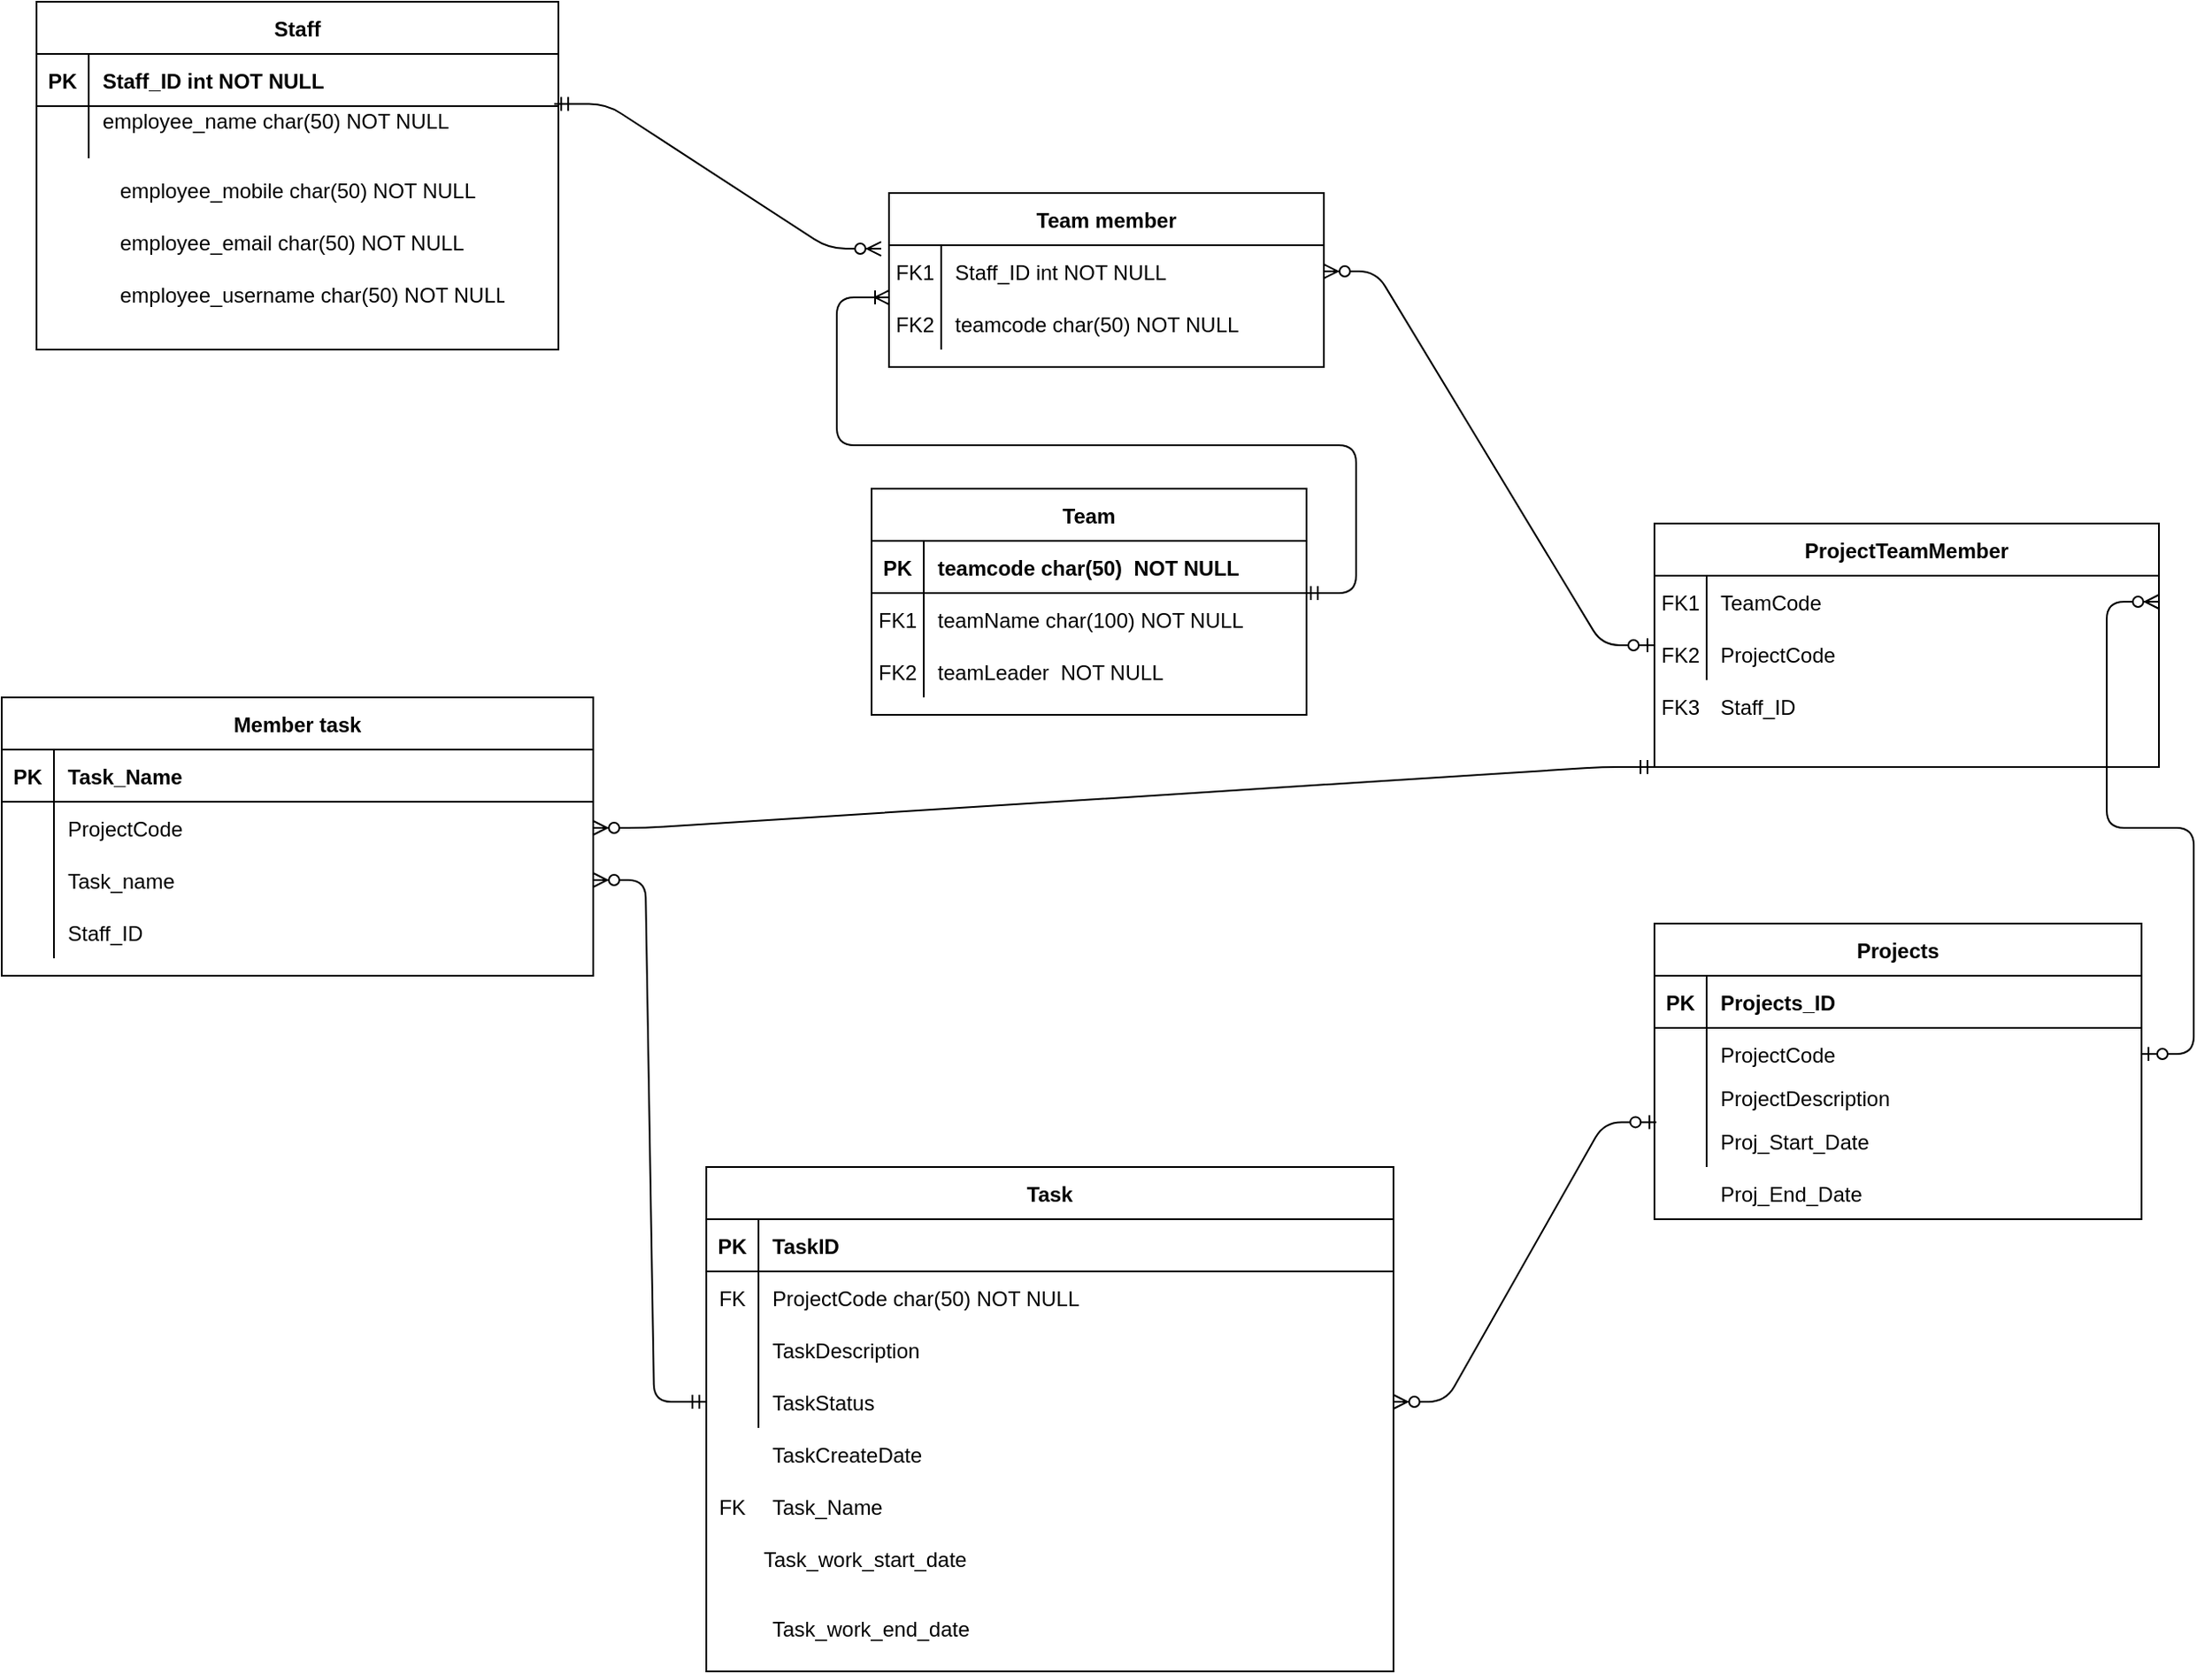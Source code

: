 <mxfile version="13.9.1" type="github">
  <diagram id="R2lEEEUBdFMjLlhIrx00" name="Page-1">
    <mxGraphModel dx="2076" dy="1160" grid="1" gridSize="10" guides="1" tooltips="1" connect="1" arrows="1" fold="1" page="1" pageScale="1" pageWidth="3300" pageHeight="4681" math="0" shadow="0" extFonts="Permanent Marker^https://fonts.googleapis.com/css?family=Permanent+Marker">
      <root>
        <mxCell id="0" />
        <mxCell id="1" parent="0" />
        <mxCell id="C-vyLk0tnHw3VtMMgP7b-2" value="Team member" style="shape=table;startSize=30;container=1;collapsible=1;childLayout=tableLayout;fixedRows=1;rowLines=0;fontStyle=1;align=center;resizeLast=1;" parent="1" vertex="1">
          <mxGeometry x="580" y="220" width="250" height="100" as="geometry" />
        </mxCell>
        <mxCell id="C-vyLk0tnHw3VtMMgP7b-6" value="" style="shape=partialRectangle;collapsible=0;dropTarget=0;pointerEvents=0;fillColor=none;points=[[0,0.5],[1,0.5]];portConstraint=eastwest;top=0;left=0;right=0;bottom=0;" parent="C-vyLk0tnHw3VtMMgP7b-2" vertex="1">
          <mxGeometry y="30" width="250" height="30" as="geometry" />
        </mxCell>
        <mxCell id="C-vyLk0tnHw3VtMMgP7b-7" value="FK1" style="shape=partialRectangle;overflow=hidden;connectable=0;fillColor=none;top=0;left=0;bottom=0;right=0;" parent="C-vyLk0tnHw3VtMMgP7b-6" vertex="1">
          <mxGeometry width="30" height="30" as="geometry" />
        </mxCell>
        <mxCell id="C-vyLk0tnHw3VtMMgP7b-8" value="Staff_ID int NOT NULL" style="shape=partialRectangle;overflow=hidden;connectable=0;fillColor=none;top=0;left=0;bottom=0;right=0;align=left;spacingLeft=6;" parent="C-vyLk0tnHw3VtMMgP7b-6" vertex="1">
          <mxGeometry x="30" width="220" height="30" as="geometry" />
        </mxCell>
        <mxCell id="C-vyLk0tnHw3VtMMgP7b-9" value="" style="shape=partialRectangle;collapsible=0;dropTarget=0;pointerEvents=0;fillColor=none;points=[[0,0.5],[1,0.5]];portConstraint=eastwest;top=0;left=0;right=0;bottom=0;" parent="C-vyLk0tnHw3VtMMgP7b-2" vertex="1">
          <mxGeometry y="60" width="250" height="30" as="geometry" />
        </mxCell>
        <mxCell id="C-vyLk0tnHw3VtMMgP7b-10" value="" style="shape=partialRectangle;overflow=hidden;connectable=0;fillColor=none;top=0;left=0;bottom=0;right=0;" parent="C-vyLk0tnHw3VtMMgP7b-9" vertex="1">
          <mxGeometry width="30" height="30" as="geometry" />
        </mxCell>
        <mxCell id="C-vyLk0tnHw3VtMMgP7b-11" value="teamcode char(50) NOT NULL" style="shape=partialRectangle;overflow=hidden;connectable=0;fillColor=none;top=0;left=0;bottom=0;right=0;align=left;spacingLeft=6;labelBorderColor=none;" parent="C-vyLk0tnHw3VtMMgP7b-9" vertex="1">
          <mxGeometry x="30" width="220" height="30" as="geometry" />
        </mxCell>
        <mxCell id="C-vyLk0tnHw3VtMMgP7b-13" value="Team" style="shape=table;startSize=30;container=1;collapsible=1;childLayout=tableLayout;fixedRows=1;rowLines=0;fontStyle=1;align=center;resizeLast=1;" parent="1" vertex="1">
          <mxGeometry x="570" y="390" width="250" height="130" as="geometry" />
        </mxCell>
        <mxCell id="C-vyLk0tnHw3VtMMgP7b-14" value="" style="shape=partialRectangle;collapsible=0;dropTarget=0;pointerEvents=0;fillColor=none;points=[[0,0.5],[1,0.5]];portConstraint=eastwest;top=0;left=0;right=0;bottom=1;" parent="C-vyLk0tnHw3VtMMgP7b-13" vertex="1">
          <mxGeometry y="30" width="250" height="30" as="geometry" />
        </mxCell>
        <mxCell id="C-vyLk0tnHw3VtMMgP7b-15" value="PK" style="shape=partialRectangle;overflow=hidden;connectable=0;fillColor=none;top=0;left=0;bottom=0;right=0;fontStyle=1;" parent="C-vyLk0tnHw3VtMMgP7b-14" vertex="1">
          <mxGeometry width="30" height="30" as="geometry" />
        </mxCell>
        <mxCell id="C-vyLk0tnHw3VtMMgP7b-16" value="teamcode char(50)  NOT NULL " style="shape=partialRectangle;overflow=hidden;connectable=0;fillColor=none;top=0;left=0;bottom=0;right=0;align=left;spacingLeft=6;fontStyle=1;" parent="C-vyLk0tnHw3VtMMgP7b-14" vertex="1">
          <mxGeometry x="30" width="220" height="30" as="geometry" />
        </mxCell>
        <mxCell id="C-vyLk0tnHw3VtMMgP7b-17" value="" style="shape=partialRectangle;collapsible=0;dropTarget=0;pointerEvents=0;fillColor=none;points=[[0,0.5],[1,0.5]];portConstraint=eastwest;top=0;left=0;right=0;bottom=0;" parent="C-vyLk0tnHw3VtMMgP7b-13" vertex="1">
          <mxGeometry y="60" width="250" height="30" as="geometry" />
        </mxCell>
        <mxCell id="C-vyLk0tnHw3VtMMgP7b-18" value="FK1" style="shape=partialRectangle;overflow=hidden;connectable=0;fillColor=none;top=0;left=0;bottom=0;right=0;" parent="C-vyLk0tnHw3VtMMgP7b-17" vertex="1">
          <mxGeometry width="30" height="30" as="geometry" />
        </mxCell>
        <mxCell id="C-vyLk0tnHw3VtMMgP7b-19" value="teamName char(100) NOT NULL" style="shape=partialRectangle;overflow=hidden;connectable=0;fillColor=none;top=0;left=0;bottom=0;right=0;align=left;spacingLeft=6;" parent="C-vyLk0tnHw3VtMMgP7b-17" vertex="1">
          <mxGeometry x="30" width="220" height="30" as="geometry" />
        </mxCell>
        <mxCell id="C-vyLk0tnHw3VtMMgP7b-20" value="" style="shape=partialRectangle;collapsible=0;dropTarget=0;pointerEvents=0;fillColor=none;points=[[0,0.5],[1,0.5]];portConstraint=eastwest;top=0;left=0;right=0;bottom=0;" parent="C-vyLk0tnHw3VtMMgP7b-13" vertex="1">
          <mxGeometry y="90" width="250" height="30" as="geometry" />
        </mxCell>
        <mxCell id="C-vyLk0tnHw3VtMMgP7b-21" value="" style="shape=partialRectangle;overflow=hidden;connectable=0;fillColor=none;top=0;left=0;bottom=0;right=0;" parent="C-vyLk0tnHw3VtMMgP7b-20" vertex="1">
          <mxGeometry width="30" height="30" as="geometry" />
        </mxCell>
        <mxCell id="C-vyLk0tnHw3VtMMgP7b-22" value="teamLeader  NOT NULL" style="shape=partialRectangle;overflow=hidden;connectable=0;fillColor=none;top=0;left=0;bottom=0;right=0;align=left;spacingLeft=6;" parent="C-vyLk0tnHw3VtMMgP7b-20" vertex="1">
          <mxGeometry x="30" width="220" height="30" as="geometry" />
        </mxCell>
        <mxCell id="C-vyLk0tnHw3VtMMgP7b-23" value="Staff" style="shape=table;startSize=30;container=1;collapsible=1;childLayout=tableLayout;fixedRows=1;rowLines=0;fontStyle=1;align=center;resizeLast=1;" parent="1" vertex="1">
          <mxGeometry x="90" y="110" width="300" height="200" as="geometry" />
        </mxCell>
        <mxCell id="C-vyLk0tnHw3VtMMgP7b-24" value="" style="shape=partialRectangle;collapsible=0;dropTarget=0;pointerEvents=0;fillColor=none;points=[[0,0.5],[1,0.5]];portConstraint=eastwest;top=0;left=0;right=0;bottom=1;" parent="C-vyLk0tnHw3VtMMgP7b-23" vertex="1">
          <mxGeometry y="30" width="300" height="30" as="geometry" />
        </mxCell>
        <mxCell id="C-vyLk0tnHw3VtMMgP7b-25" value="PK" style="shape=partialRectangle;overflow=hidden;connectable=0;fillColor=none;top=0;left=0;bottom=0;right=0;fontStyle=1;" parent="C-vyLk0tnHw3VtMMgP7b-24" vertex="1">
          <mxGeometry width="30" height="30" as="geometry" />
        </mxCell>
        <mxCell id="C-vyLk0tnHw3VtMMgP7b-26" value="Staff_ID int NOT NULL " style="shape=partialRectangle;overflow=hidden;connectable=0;fillColor=none;top=0;left=0;bottom=0;right=0;align=left;spacingLeft=6;fontStyle=1;" parent="C-vyLk0tnHw3VtMMgP7b-24" vertex="1">
          <mxGeometry x="30" width="270" height="30" as="geometry" />
        </mxCell>
        <mxCell id="C-vyLk0tnHw3VtMMgP7b-27" value="" style="shape=partialRectangle;collapsible=0;dropTarget=0;pointerEvents=0;fillColor=none;points=[[0,0.5],[1,0.5]];portConstraint=eastwest;top=0;left=0;right=0;bottom=0;" parent="C-vyLk0tnHw3VtMMgP7b-23" vertex="1">
          <mxGeometry y="60" width="300" height="30" as="geometry" />
        </mxCell>
        <mxCell id="C-vyLk0tnHw3VtMMgP7b-28" value="" style="shape=partialRectangle;overflow=hidden;connectable=0;fillColor=none;top=0;left=0;bottom=0;right=0;" parent="C-vyLk0tnHw3VtMMgP7b-27" vertex="1">
          <mxGeometry width="30" height="30" as="geometry" />
        </mxCell>
        <mxCell id="C-vyLk0tnHw3VtMMgP7b-29" value="employee_name char(50) NOT NULL&#xa;" style="shape=partialRectangle;overflow=hidden;connectable=0;fillColor=none;top=0;left=0;bottom=0;right=0;align=left;spacingLeft=6;" parent="C-vyLk0tnHw3VtMMgP7b-27" vertex="1">
          <mxGeometry x="30" width="270" height="30" as="geometry" />
        </mxCell>
        <mxCell id="kVvn0vJfCiAGfdaY_1Ys-1" value="employee_mobile char(50) NOT NULL&#xa;" style="shape=partialRectangle;overflow=hidden;connectable=0;fillColor=none;top=0;left=0;bottom=0;right=0;align=left;spacingLeft=6;" parent="1" vertex="1">
          <mxGeometry x="130" y="210" width="220" height="30" as="geometry" />
        </mxCell>
        <mxCell id="kVvn0vJfCiAGfdaY_1Ys-2" value="employee_email char(50) NOT NULL&#xa;" style="shape=partialRectangle;overflow=hidden;connectable=0;fillColor=none;top=0;left=0;bottom=0;right=0;align=left;spacingLeft=6;" parent="1" vertex="1">
          <mxGeometry x="130" y="240" width="220" height="30" as="geometry" />
        </mxCell>
        <mxCell id="kVvn0vJfCiAGfdaY_1Ys-3" value="employee_username char(50) NOT NULL&#xa;" style="shape=partialRectangle;overflow=hidden;connectable=0;fillColor=none;top=0;left=0;bottom=0;right=0;align=left;spacingLeft=6;" parent="1" vertex="1">
          <mxGeometry x="130" y="270" width="230" height="30" as="geometry" />
        </mxCell>
        <mxCell id="kVvn0vJfCiAGfdaY_1Ys-4" value="FK2" style="shape=partialRectangle;overflow=hidden;connectable=0;fillColor=none;top=0;left=0;bottom=0;right=0;" parent="1" vertex="1">
          <mxGeometry x="580" y="280" width="30" height="30" as="geometry" />
        </mxCell>
        <mxCell id="kVvn0vJfCiAGfdaY_1Ys-5" value="Task" style="shape=table;startSize=30;container=1;collapsible=1;childLayout=tableLayout;fixedRows=1;rowLines=0;fontStyle=1;align=center;resizeLast=1;" parent="1" vertex="1">
          <mxGeometry x="475" y="780" width="395" height="290" as="geometry" />
        </mxCell>
        <mxCell id="kVvn0vJfCiAGfdaY_1Ys-6" value="" style="shape=partialRectangle;collapsible=0;dropTarget=0;pointerEvents=0;fillColor=none;top=0;left=0;bottom=1;right=0;points=[[0,0.5],[1,0.5]];portConstraint=eastwest;" parent="kVvn0vJfCiAGfdaY_1Ys-5" vertex="1">
          <mxGeometry y="30" width="395" height="30" as="geometry" />
        </mxCell>
        <mxCell id="kVvn0vJfCiAGfdaY_1Ys-7" value="PK" style="shape=partialRectangle;connectable=0;fillColor=none;top=0;left=0;bottom=0;right=0;fontStyle=1;overflow=hidden;" parent="kVvn0vJfCiAGfdaY_1Ys-6" vertex="1">
          <mxGeometry width="30" height="30" as="geometry" />
        </mxCell>
        <mxCell id="kVvn0vJfCiAGfdaY_1Ys-8" value="TaskID" style="shape=partialRectangle;connectable=0;fillColor=none;top=0;left=0;bottom=0;right=0;align=left;spacingLeft=6;fontStyle=1;overflow=hidden;" parent="kVvn0vJfCiAGfdaY_1Ys-6" vertex="1">
          <mxGeometry x="30" width="365" height="30" as="geometry" />
        </mxCell>
        <mxCell id="kVvn0vJfCiAGfdaY_1Ys-9" value="" style="shape=partialRectangle;collapsible=0;dropTarget=0;pointerEvents=0;fillColor=none;top=0;left=0;bottom=0;right=0;points=[[0,0.5],[1,0.5]];portConstraint=eastwest;" parent="kVvn0vJfCiAGfdaY_1Ys-5" vertex="1">
          <mxGeometry y="60" width="395" height="30" as="geometry" />
        </mxCell>
        <mxCell id="kVvn0vJfCiAGfdaY_1Ys-10" value="" style="shape=partialRectangle;connectable=0;fillColor=none;top=0;left=0;bottom=0;right=0;editable=1;overflow=hidden;" parent="kVvn0vJfCiAGfdaY_1Ys-9" vertex="1">
          <mxGeometry width="30" height="30" as="geometry" />
        </mxCell>
        <mxCell id="kVvn0vJfCiAGfdaY_1Ys-11" value="ProjectCode char(50) NOT NULL " style="shape=partialRectangle;connectable=0;fillColor=none;top=0;left=0;bottom=0;right=0;align=left;spacingLeft=6;overflow=hidden;" parent="kVvn0vJfCiAGfdaY_1Ys-9" vertex="1">
          <mxGeometry x="30" width="365" height="30" as="geometry" />
        </mxCell>
        <mxCell id="kVvn0vJfCiAGfdaY_1Ys-12" value="" style="shape=partialRectangle;collapsible=0;dropTarget=0;pointerEvents=0;fillColor=none;top=0;left=0;bottom=0;right=0;points=[[0,0.5],[1,0.5]];portConstraint=eastwest;" parent="kVvn0vJfCiAGfdaY_1Ys-5" vertex="1">
          <mxGeometry y="90" width="395" height="30" as="geometry" />
        </mxCell>
        <mxCell id="kVvn0vJfCiAGfdaY_1Ys-13" value="" style="shape=partialRectangle;connectable=0;fillColor=none;top=0;left=0;bottom=0;right=0;editable=1;overflow=hidden;" parent="kVvn0vJfCiAGfdaY_1Ys-12" vertex="1">
          <mxGeometry width="30" height="30" as="geometry" />
        </mxCell>
        <mxCell id="kVvn0vJfCiAGfdaY_1Ys-14" value="TaskDescription" style="shape=partialRectangle;connectable=0;fillColor=none;top=0;left=0;bottom=0;right=0;align=left;spacingLeft=6;overflow=hidden;" parent="kVvn0vJfCiAGfdaY_1Ys-12" vertex="1">
          <mxGeometry x="30" width="365" height="30" as="geometry" />
        </mxCell>
        <mxCell id="kVvn0vJfCiAGfdaY_1Ys-15" value="" style="shape=partialRectangle;collapsible=0;dropTarget=0;pointerEvents=0;fillColor=none;top=0;left=0;bottom=0;right=0;points=[[0,0.5],[1,0.5]];portConstraint=eastwest;" parent="kVvn0vJfCiAGfdaY_1Ys-5" vertex="1">
          <mxGeometry y="120" width="395" height="30" as="geometry" />
        </mxCell>
        <mxCell id="kVvn0vJfCiAGfdaY_1Ys-16" value="" style="shape=partialRectangle;connectable=0;fillColor=none;top=0;left=0;bottom=0;right=0;editable=1;overflow=hidden;" parent="kVvn0vJfCiAGfdaY_1Ys-15" vertex="1">
          <mxGeometry width="30" height="30" as="geometry" />
        </mxCell>
        <mxCell id="kVvn0vJfCiAGfdaY_1Ys-17" value="TaskStatus" style="shape=partialRectangle;connectable=0;fillColor=none;top=0;left=0;bottom=0;right=0;align=left;spacingLeft=6;overflow=hidden;" parent="kVvn0vJfCiAGfdaY_1Ys-15" vertex="1">
          <mxGeometry x="30" width="365" height="30" as="geometry" />
        </mxCell>
        <mxCell id="kVvn0vJfCiAGfdaY_1Ys-18" value="FK" style="shape=partialRectangle;connectable=0;fillColor=none;top=0;left=0;bottom=0;right=0;fontStyle=0;overflow=hidden;" parent="1" vertex="1">
          <mxGeometry x="475" y="840" width="30" height="30" as="geometry" />
        </mxCell>
        <mxCell id="kVvn0vJfCiAGfdaY_1Ys-19" value="" style="shape=partialRectangle;collapsible=0;dropTarget=0;pointerEvents=0;fillColor=none;top=0;left=0;bottom=0;right=0;points=[[0,0.5],[1,0.5]];portConstraint=eastwest;" parent="1" vertex="1">
          <mxGeometry x="475" y="930" width="310" height="30" as="geometry" />
        </mxCell>
        <mxCell id="kVvn0vJfCiAGfdaY_1Ys-20" value="" style="shape=partialRectangle;connectable=0;fillColor=none;top=0;left=0;bottom=0;right=0;editable=1;overflow=hidden;" parent="kVvn0vJfCiAGfdaY_1Ys-19" vertex="1">
          <mxGeometry width="30" height="30" as="geometry" />
        </mxCell>
        <mxCell id="kVvn0vJfCiAGfdaY_1Ys-21" value="TaskCreateDate" style="shape=partialRectangle;connectable=0;fillColor=none;top=0;left=0;bottom=0;right=0;align=left;spacingLeft=6;overflow=hidden;" parent="kVvn0vJfCiAGfdaY_1Ys-19" vertex="1">
          <mxGeometry x="30" width="280" height="30" as="geometry" />
        </mxCell>
        <mxCell id="kVvn0vJfCiAGfdaY_1Ys-22" value="Task_Name" style="shape=partialRectangle;connectable=0;fillColor=none;top=0;left=0;bottom=0;right=0;align=left;spacingLeft=6;overflow=hidden;" parent="1" vertex="1">
          <mxGeometry x="505" y="960" width="280" height="30" as="geometry" />
        </mxCell>
        <mxCell id="kVvn0vJfCiAGfdaY_1Ys-23" value="FK2" style="shape=partialRectangle;overflow=hidden;connectable=0;fillColor=none;top=0;left=0;bottom=0;right=0;" parent="1" vertex="1">
          <mxGeometry x="570" y="480" width="30" height="30" as="geometry" />
        </mxCell>
        <mxCell id="kVvn0vJfCiAGfdaY_1Ys-24" value="Projects" style="shape=table;startSize=30;container=1;collapsible=1;childLayout=tableLayout;fixedRows=1;rowLines=0;fontStyle=1;align=center;resizeLast=1;" parent="1" vertex="1">
          <mxGeometry x="1020" y="640" width="280" height="170" as="geometry" />
        </mxCell>
        <mxCell id="kVvn0vJfCiAGfdaY_1Ys-25" value="" style="shape=partialRectangle;collapsible=0;dropTarget=0;pointerEvents=0;fillColor=none;top=0;left=0;bottom=1;right=0;points=[[0,0.5],[1,0.5]];portConstraint=eastwest;" parent="kVvn0vJfCiAGfdaY_1Ys-24" vertex="1">
          <mxGeometry y="30" width="280" height="30" as="geometry" />
        </mxCell>
        <mxCell id="kVvn0vJfCiAGfdaY_1Ys-26" value="PK" style="shape=partialRectangle;connectable=0;fillColor=none;top=0;left=0;bottom=0;right=0;fontStyle=1;overflow=hidden;" parent="kVvn0vJfCiAGfdaY_1Ys-25" vertex="1">
          <mxGeometry width="30" height="30" as="geometry" />
        </mxCell>
        <mxCell id="kVvn0vJfCiAGfdaY_1Ys-27" value="Projects_ID" style="shape=partialRectangle;connectable=0;fillColor=none;top=0;left=0;bottom=0;right=0;align=left;spacingLeft=6;fontStyle=1;overflow=hidden;" parent="kVvn0vJfCiAGfdaY_1Ys-25" vertex="1">
          <mxGeometry x="30" width="250" height="30" as="geometry" />
        </mxCell>
        <mxCell id="kVvn0vJfCiAGfdaY_1Ys-28" value="" style="shape=partialRectangle;collapsible=0;dropTarget=0;pointerEvents=0;fillColor=none;top=0;left=0;bottom=0;right=0;points=[[0,0.5],[1,0.5]];portConstraint=eastwest;" parent="kVvn0vJfCiAGfdaY_1Ys-24" vertex="1">
          <mxGeometry y="60" width="280" height="30" as="geometry" />
        </mxCell>
        <mxCell id="kVvn0vJfCiAGfdaY_1Ys-29" value="" style="shape=partialRectangle;connectable=0;fillColor=none;top=0;left=0;bottom=0;right=0;editable=1;overflow=hidden;" parent="kVvn0vJfCiAGfdaY_1Ys-28" vertex="1">
          <mxGeometry width="30" height="30" as="geometry" />
        </mxCell>
        <mxCell id="kVvn0vJfCiAGfdaY_1Ys-30" value="ProjectCode" style="shape=partialRectangle;connectable=0;fillColor=none;top=0;left=0;bottom=0;right=0;align=left;spacingLeft=6;overflow=hidden;" parent="kVvn0vJfCiAGfdaY_1Ys-28" vertex="1">
          <mxGeometry x="30" width="250" height="30" as="geometry" />
        </mxCell>
        <mxCell id="kVvn0vJfCiAGfdaY_1Ys-31" value="" style="shape=partialRectangle;collapsible=0;dropTarget=0;pointerEvents=0;fillColor=none;top=0;left=0;bottom=0;right=0;points=[[0,0.5],[1,0.5]];portConstraint=eastwest;" parent="kVvn0vJfCiAGfdaY_1Ys-24" vertex="1">
          <mxGeometry y="90" width="280" height="20" as="geometry" />
        </mxCell>
        <mxCell id="kVvn0vJfCiAGfdaY_1Ys-32" value="" style="shape=partialRectangle;connectable=0;fillColor=none;top=0;left=0;bottom=0;right=0;editable=1;overflow=hidden;" parent="kVvn0vJfCiAGfdaY_1Ys-31" vertex="1">
          <mxGeometry width="30" height="20" as="geometry" />
        </mxCell>
        <mxCell id="kVvn0vJfCiAGfdaY_1Ys-33" value="ProjectDescription" style="shape=partialRectangle;connectable=0;fillColor=none;top=0;left=0;bottom=0;right=0;align=left;spacingLeft=6;overflow=hidden;" parent="kVvn0vJfCiAGfdaY_1Ys-31" vertex="1">
          <mxGeometry x="30" width="250" height="20" as="geometry" />
        </mxCell>
        <mxCell id="kVvn0vJfCiAGfdaY_1Ys-34" value="" style="shape=partialRectangle;collapsible=0;dropTarget=0;pointerEvents=0;fillColor=none;top=0;left=0;bottom=0;right=0;points=[[0,0.5],[1,0.5]];portConstraint=eastwest;" parent="kVvn0vJfCiAGfdaY_1Ys-24" vertex="1">
          <mxGeometry y="110" width="280" height="30" as="geometry" />
        </mxCell>
        <mxCell id="kVvn0vJfCiAGfdaY_1Ys-35" value="" style="shape=partialRectangle;connectable=0;fillColor=none;top=0;left=0;bottom=0;right=0;editable=1;overflow=hidden;" parent="kVvn0vJfCiAGfdaY_1Ys-34" vertex="1">
          <mxGeometry width="30" height="30" as="geometry" />
        </mxCell>
        <mxCell id="kVvn0vJfCiAGfdaY_1Ys-36" value="Proj_Start_Date" style="shape=partialRectangle;connectable=0;fillColor=none;top=0;left=0;bottom=0;right=0;align=left;spacingLeft=6;overflow=hidden;" parent="kVvn0vJfCiAGfdaY_1Ys-34" vertex="1">
          <mxGeometry x="30" width="250" height="30" as="geometry" />
        </mxCell>
        <mxCell id="kVvn0vJfCiAGfdaY_1Ys-37" value="Proj_End_Date" style="shape=partialRectangle;connectable=0;fillColor=none;top=0;left=0;bottom=0;right=0;align=left;spacingLeft=6;overflow=hidden;" parent="1" vertex="1">
          <mxGeometry x="1050" y="780" width="250" height="30" as="geometry" />
        </mxCell>
        <mxCell id="kVvn0vJfCiAGfdaY_1Ys-69" value="ProjectTeamMember" style="shape=table;startSize=30;container=1;collapsible=1;childLayout=tableLayout;fixedRows=1;rowLines=0;fontStyle=1;align=center;resizeLast=1;" parent="1" vertex="1">
          <mxGeometry x="1020" y="410" width="290" height="140" as="geometry" />
        </mxCell>
        <mxCell id="kVvn0vJfCiAGfdaY_1Ys-70" value="" style="shape=partialRectangle;collapsible=0;dropTarget=0;pointerEvents=0;fillColor=none;points=[[0,0.5],[1,0.5]];portConstraint=eastwest;top=0;left=0;right=0;bottom=0;" parent="kVvn0vJfCiAGfdaY_1Ys-69" vertex="1">
          <mxGeometry y="30" width="290" height="30" as="geometry" />
        </mxCell>
        <mxCell id="kVvn0vJfCiAGfdaY_1Ys-71" value="FK1" style="shape=partialRectangle;overflow=hidden;connectable=0;fillColor=none;top=0;left=0;bottom=0;right=0;" parent="kVvn0vJfCiAGfdaY_1Ys-70" vertex="1">
          <mxGeometry width="30" height="30" as="geometry" />
        </mxCell>
        <mxCell id="kVvn0vJfCiAGfdaY_1Ys-72" value="TeamCode" style="shape=partialRectangle;overflow=hidden;connectable=0;fillColor=none;top=0;left=0;bottom=0;right=0;align=left;spacingLeft=6;" parent="kVvn0vJfCiAGfdaY_1Ys-70" vertex="1">
          <mxGeometry x="30" width="260" height="30" as="geometry" />
        </mxCell>
        <mxCell id="kVvn0vJfCiAGfdaY_1Ys-73" value="" style="shape=partialRectangle;collapsible=0;dropTarget=0;pointerEvents=0;fillColor=none;points=[[0,0.5],[1,0.5]];portConstraint=eastwest;top=0;left=0;right=0;bottom=0;" parent="kVvn0vJfCiAGfdaY_1Ys-69" vertex="1">
          <mxGeometry y="60" width="290" height="30" as="geometry" />
        </mxCell>
        <mxCell id="kVvn0vJfCiAGfdaY_1Ys-74" value="" style="shape=partialRectangle;overflow=hidden;connectable=0;fillColor=none;top=0;left=0;bottom=0;right=0;" parent="kVvn0vJfCiAGfdaY_1Ys-73" vertex="1">
          <mxGeometry width="30" height="30" as="geometry" />
        </mxCell>
        <mxCell id="kVvn0vJfCiAGfdaY_1Ys-75" value="ProjectCode" style="shape=partialRectangle;overflow=hidden;connectable=0;fillColor=none;top=0;left=0;bottom=0;right=0;align=left;spacingLeft=6;labelBorderColor=none;" parent="kVvn0vJfCiAGfdaY_1Ys-73" vertex="1">
          <mxGeometry x="30" width="260" height="30" as="geometry" />
        </mxCell>
        <mxCell id="kVvn0vJfCiAGfdaY_1Ys-76" value="FK2" style="shape=partialRectangle;overflow=hidden;connectable=0;fillColor=none;top=0;left=0;bottom=0;right=0;" parent="1" vertex="1">
          <mxGeometry x="1020" y="470" width="30" height="30" as="geometry" />
        </mxCell>
        <mxCell id="kVvn0vJfCiAGfdaY_1Ys-77" value="FK3" style="shape=partialRectangle;overflow=hidden;connectable=0;fillColor=none;top=0;left=0;bottom=0;right=0;" parent="1" vertex="1">
          <mxGeometry x="1020" y="500" width="30" height="30" as="geometry" />
        </mxCell>
        <mxCell id="kVvn0vJfCiAGfdaY_1Ys-85" value="Staff_ID" style="shape=partialRectangle;overflow=hidden;connectable=0;fillColor=none;top=0;left=0;bottom=0;right=0;align=left;spacingLeft=6;labelBorderColor=none;" parent="1" vertex="1">
          <mxGeometry x="1050" y="500" width="260" height="30" as="geometry" />
        </mxCell>
        <mxCell id="71pAJ0Ja4peSjKxdVX1O-2" value="" style="edgeStyle=entityRelationEdgeStyle;fontSize=12;html=1;endArrow=ERzeroToMany;startArrow=ERzeroToOne;exitX=0.004;exitY=0.14;exitDx=0;exitDy=0;exitPerimeter=0;entryX=1;entryY=0.5;entryDx=0;entryDy=0;" parent="1" source="kVvn0vJfCiAGfdaY_1Ys-34" target="kVvn0vJfCiAGfdaY_1Ys-15" edge="1">
          <mxGeometry width="100" height="100" relative="1" as="geometry">
            <mxPoint x="480" y="690" as="sourcePoint" />
            <mxPoint x="460" y="630" as="targetPoint" />
          </mxGeometry>
        </mxCell>
        <mxCell id="71pAJ0Ja4peSjKxdVX1O-4" value="" style="edgeStyle=entityRelationEdgeStyle;fontSize=12;html=1;endArrow=ERoneToMany;startArrow=ERmandOne;exitX=0.994;exitY=0;exitDx=0;exitDy=0;exitPerimeter=0;" parent="1" source="C-vyLk0tnHw3VtMMgP7b-17" edge="1">
          <mxGeometry width="100" height="100" relative="1" as="geometry">
            <mxPoint x="460" y="460" as="sourcePoint" />
            <mxPoint x="580" y="280" as="targetPoint" />
          </mxGeometry>
        </mxCell>
        <mxCell id="EEcdHnF5ZDCdWcbeNRBX-1" value="" style="edgeStyle=entityRelationEdgeStyle;fontSize=12;html=1;endArrow=ERzeroToMany;startArrow=ERzeroToOne;exitX=1;exitY=0.5;exitDx=0;exitDy=0;entryX=1;entryY=0.5;entryDx=0;entryDy=0;" edge="1" parent="1" source="kVvn0vJfCiAGfdaY_1Ys-28" target="kVvn0vJfCiAGfdaY_1Ys-70">
          <mxGeometry width="100" height="100" relative="1" as="geometry">
            <mxPoint x="1450" y="770" as="sourcePoint" />
            <mxPoint x="1020" y="520" as="targetPoint" />
          </mxGeometry>
        </mxCell>
        <mxCell id="EEcdHnF5ZDCdWcbeNRBX-2" value="Member task" style="shape=table;startSize=30;container=1;collapsible=1;childLayout=tableLayout;fixedRows=1;rowLines=0;fontStyle=1;align=center;resizeLast=1;" vertex="1" parent="1">
          <mxGeometry x="70" y="510" width="340" height="160" as="geometry" />
        </mxCell>
        <mxCell id="EEcdHnF5ZDCdWcbeNRBX-3" value="" style="shape=partialRectangle;collapsible=0;dropTarget=0;pointerEvents=0;fillColor=none;top=0;left=0;bottom=1;right=0;points=[[0,0.5],[1,0.5]];portConstraint=eastwest;" vertex="1" parent="EEcdHnF5ZDCdWcbeNRBX-2">
          <mxGeometry y="30" width="340" height="30" as="geometry" />
        </mxCell>
        <mxCell id="EEcdHnF5ZDCdWcbeNRBX-4" value="PK" style="shape=partialRectangle;connectable=0;fillColor=none;top=0;left=0;bottom=0;right=0;fontStyle=1;overflow=hidden;" vertex="1" parent="EEcdHnF5ZDCdWcbeNRBX-3">
          <mxGeometry width="30" height="30" as="geometry" />
        </mxCell>
        <mxCell id="EEcdHnF5ZDCdWcbeNRBX-5" value="Task_Name" style="shape=partialRectangle;connectable=0;fillColor=none;top=0;left=0;bottom=0;right=0;align=left;spacingLeft=6;fontStyle=1;overflow=hidden;" vertex="1" parent="EEcdHnF5ZDCdWcbeNRBX-3">
          <mxGeometry x="30" width="310" height="30" as="geometry" />
        </mxCell>
        <mxCell id="EEcdHnF5ZDCdWcbeNRBX-6" value="" style="shape=partialRectangle;collapsible=0;dropTarget=0;pointerEvents=0;fillColor=none;top=0;left=0;bottom=0;right=0;points=[[0,0.5],[1,0.5]];portConstraint=eastwest;" vertex="1" parent="EEcdHnF5ZDCdWcbeNRBX-2">
          <mxGeometry y="60" width="340" height="30" as="geometry" />
        </mxCell>
        <mxCell id="EEcdHnF5ZDCdWcbeNRBX-7" value="" style="shape=partialRectangle;connectable=0;fillColor=none;top=0;left=0;bottom=0;right=0;editable=1;overflow=hidden;" vertex="1" parent="EEcdHnF5ZDCdWcbeNRBX-6">
          <mxGeometry width="30" height="30" as="geometry" />
        </mxCell>
        <mxCell id="EEcdHnF5ZDCdWcbeNRBX-8" value="ProjectCode" style="shape=partialRectangle;connectable=0;fillColor=none;top=0;left=0;bottom=0;right=0;align=left;spacingLeft=6;overflow=hidden;" vertex="1" parent="EEcdHnF5ZDCdWcbeNRBX-6">
          <mxGeometry x="30" width="310" height="30" as="geometry" />
        </mxCell>
        <mxCell id="EEcdHnF5ZDCdWcbeNRBX-9" value="" style="shape=partialRectangle;collapsible=0;dropTarget=0;pointerEvents=0;fillColor=none;top=0;left=0;bottom=0;right=0;points=[[0,0.5],[1,0.5]];portConstraint=eastwest;" vertex="1" parent="EEcdHnF5ZDCdWcbeNRBX-2">
          <mxGeometry y="90" width="340" height="30" as="geometry" />
        </mxCell>
        <mxCell id="EEcdHnF5ZDCdWcbeNRBX-10" value="" style="shape=partialRectangle;connectable=0;fillColor=none;top=0;left=0;bottom=0;right=0;editable=1;overflow=hidden;" vertex="1" parent="EEcdHnF5ZDCdWcbeNRBX-9">
          <mxGeometry width="30" height="30" as="geometry" />
        </mxCell>
        <mxCell id="EEcdHnF5ZDCdWcbeNRBX-11" value="Task_name" style="shape=partialRectangle;connectable=0;fillColor=none;top=0;left=0;bottom=0;right=0;align=left;spacingLeft=6;overflow=hidden;" vertex="1" parent="EEcdHnF5ZDCdWcbeNRBX-9">
          <mxGeometry x="30" width="310" height="30" as="geometry" />
        </mxCell>
        <mxCell id="EEcdHnF5ZDCdWcbeNRBX-12" value="" style="shape=partialRectangle;collapsible=0;dropTarget=0;pointerEvents=0;fillColor=none;top=0;left=0;bottom=0;right=0;points=[[0,0.5],[1,0.5]];portConstraint=eastwest;" vertex="1" parent="EEcdHnF5ZDCdWcbeNRBX-2">
          <mxGeometry y="120" width="340" height="30" as="geometry" />
        </mxCell>
        <mxCell id="EEcdHnF5ZDCdWcbeNRBX-13" value="" style="shape=partialRectangle;connectable=0;fillColor=none;top=0;left=0;bottom=0;right=0;editable=1;overflow=hidden;" vertex="1" parent="EEcdHnF5ZDCdWcbeNRBX-12">
          <mxGeometry width="30" height="30" as="geometry" />
        </mxCell>
        <mxCell id="EEcdHnF5ZDCdWcbeNRBX-14" value="Staff_ID" style="shape=partialRectangle;connectable=0;fillColor=none;top=0;left=0;bottom=0;right=0;align=left;spacingLeft=6;overflow=hidden;" vertex="1" parent="EEcdHnF5ZDCdWcbeNRBX-12">
          <mxGeometry x="30" width="310" height="30" as="geometry" />
        </mxCell>
        <mxCell id="EEcdHnF5ZDCdWcbeNRBX-15" value="" style="edgeStyle=entityRelationEdgeStyle;fontSize=12;html=1;endArrow=ERzeroToMany;startArrow=ERmandOne;exitX=0.992;exitY=-0.04;exitDx=0;exitDy=0;exitPerimeter=0;entryX=-0.018;entryY=0.067;entryDx=0;entryDy=0;entryPerimeter=0;" edge="1" parent="1" source="C-vyLk0tnHw3VtMMgP7b-27" target="C-vyLk0tnHw3VtMMgP7b-6">
          <mxGeometry width="100" height="100" relative="1" as="geometry">
            <mxPoint x="270" y="180" as="sourcePoint" />
            <mxPoint x="570" y="300" as="targetPoint" />
          </mxGeometry>
        </mxCell>
        <mxCell id="EEcdHnF5ZDCdWcbeNRBX-16" value="" style="edgeStyle=entityRelationEdgeStyle;fontSize=12;html=1;endArrow=ERzeroToMany;startArrow=ERmandOne;entryX=1;entryY=0.5;entryDx=0;entryDy=0;exitX=0;exitY=0.5;exitDx=0;exitDy=0;" edge="1" parent="1" source="kVvn0vJfCiAGfdaY_1Ys-15" target="EEcdHnF5ZDCdWcbeNRBX-9">
          <mxGeometry width="100" height="100" relative="1" as="geometry">
            <mxPoint x="210" y="910" as="sourcePoint" />
            <mxPoint x="250" y="750" as="targetPoint" />
          </mxGeometry>
        </mxCell>
        <mxCell id="EEcdHnF5ZDCdWcbeNRBX-17" value="FK" style="shape=partialRectangle;connectable=0;fillColor=none;top=0;left=0;bottom=0;right=0;fontStyle=0;overflow=hidden;" vertex="1" parent="1">
          <mxGeometry x="475" y="960" width="30" height="30" as="geometry" />
        </mxCell>
        <mxCell id="EEcdHnF5ZDCdWcbeNRBX-18" value="" style="edgeStyle=entityRelationEdgeStyle;fontSize=12;html=1;endArrow=ERzeroToMany;startArrow=ERzeroToOne;entryX=1;entryY=0.5;entryDx=0;entryDy=0;" edge="1" parent="1" source="kVvn0vJfCiAGfdaY_1Ys-69" target="C-vyLk0tnHw3VtMMgP7b-6">
          <mxGeometry width="100" height="100" relative="1" as="geometry">
            <mxPoint x="920" y="490" as="sourcePoint" />
            <mxPoint x="1240" y="250" as="targetPoint" />
          </mxGeometry>
        </mxCell>
        <mxCell id="EEcdHnF5ZDCdWcbeNRBX-20" value="Task_work_start_date" style="shape=partialRectangle;connectable=0;fillColor=none;top=0;left=0;bottom=0;right=0;align=left;spacingLeft=6;overflow=hidden;" vertex="1" parent="1">
          <mxGeometry x="500" y="990" width="290" height="30" as="geometry" />
        </mxCell>
        <mxCell id="EEcdHnF5ZDCdWcbeNRBX-21" value="Task_work_end_date" style="shape=partialRectangle;connectable=0;fillColor=none;top=0;left=0;bottom=0;right=0;align=left;spacingLeft=6;overflow=hidden;" vertex="1" parent="1">
          <mxGeometry x="505" y="1030" width="290" height="30" as="geometry" />
        </mxCell>
        <mxCell id="EEcdHnF5ZDCdWcbeNRBX-22" value="" style="edgeStyle=entityRelationEdgeStyle;fontSize=12;html=1;endArrow=ERzeroToMany;startArrow=ERmandOne;entryX=1;entryY=0.5;entryDx=0;entryDy=0;exitX=0;exitY=1;exitDx=0;exitDy=0;" edge="1" parent="1" source="kVvn0vJfCiAGfdaY_1Ys-69" target="EEcdHnF5ZDCdWcbeNRBX-6">
          <mxGeometry width="100" height="100" relative="1" as="geometry">
            <mxPoint x="1020" y="500" as="sourcePoint" />
            <mxPoint x="745" y="600" as="targetPoint" />
          </mxGeometry>
        </mxCell>
      </root>
    </mxGraphModel>
  </diagram>
</mxfile>
